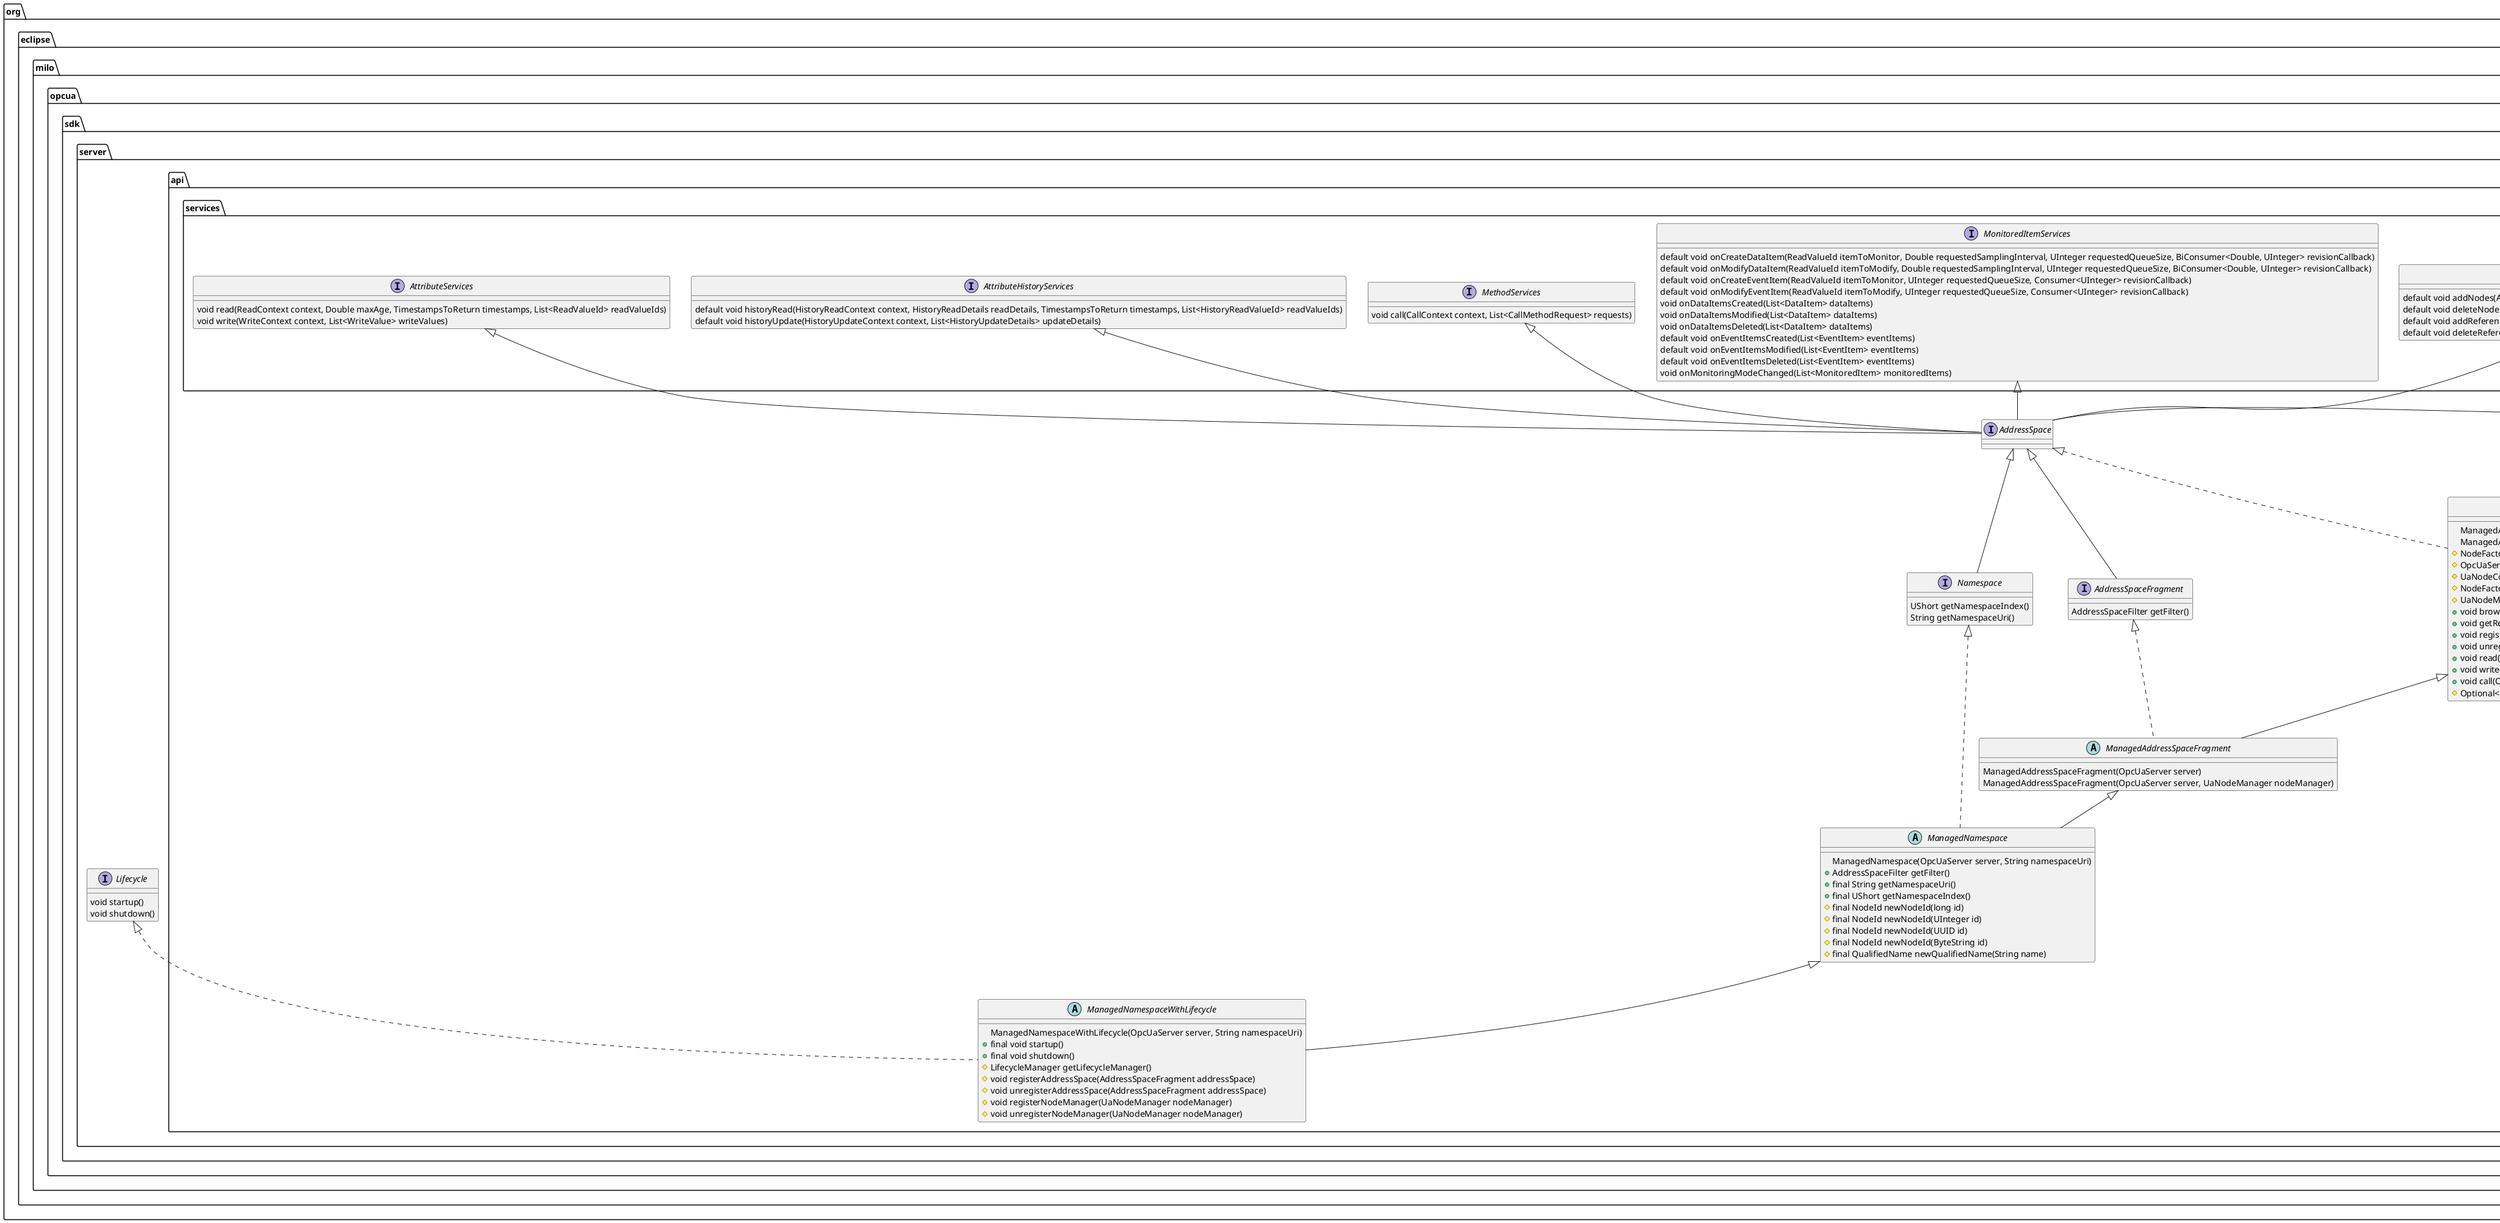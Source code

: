 @startuml


namespace org.eclipse.milo.opcua.sdk.server.api.services {

    interface AttributeServices {
        void read(ReadContext context, Double maxAge, TimestampsToReturn timestamps, List<ReadValueId> readValueIds)
        void write(WriteContext context, List<WriteValue> writeValues)
    }

    interface AttributeHistoryServices {
        default void historyRead(HistoryReadContext context, HistoryReadDetails readDetails, TimestampsToReturn timestamps, List<HistoryReadValueId> readValueIds)
        default void historyUpdate(HistoryUpdateContext context, List<HistoryUpdateDetails> updateDetails)
    }

    interface MethodServices {
        void call(CallContext context, List<CallMethodRequest> requests)
    }

    interface MonitoredItemServices {
        default void onCreateDataItem(ReadValueId itemToMonitor, Double requestedSamplingInterval, UInteger requestedQueueSize, BiConsumer<Double, UInteger> revisionCallback)
        default void onModifyDataItem(ReadValueId itemToModify, Double requestedSamplingInterval, UInteger requestedQueueSize, BiConsumer<Double, UInteger> revisionCallback)
        default void onCreateEventItem(ReadValueId itemToMonitor, UInteger requestedQueueSize, Consumer<UInteger> revisionCallback)
        default void onModifyEventItem(ReadValueId itemToModify, UInteger requestedQueueSize, Consumer<UInteger> revisionCallback)
        void onDataItemsCreated(List<DataItem> dataItems)
        void onDataItemsModified(List<DataItem> dataItems)
        void onDataItemsDeleted(List<DataItem> dataItems)
        default void onEventItemsCreated(List<EventItem> eventItems)
        default void onEventItemsModified(List<EventItem> eventItems)
        default void onEventItemsDeleted(List<EventItem> eventItems)
        void onMonitoringModeChanged(List<MonitoredItem> monitoredItems)
    }

    interface NodeManagementServices {
        default void addNodes(AddNodesContext context, List<AddNodesItem> nodesToAdd)
        default void deleteNodes(DeleteNodesContext context, List<DeleteNodesItem> nodesToDelete)
        default void addReferences(AddReferencesContext context, List<AddReferencesItem> referencesToAdd)
        default void deleteReferences(DeleteReferencesContext context, List<DeleteReferencesItem> referencesToDelete)
    }

    interface ViewServices {
        default void browse(BrowseContext context, NodeId nodeId)
        void browse(BrowseContext context, ViewDescription view, NodeId nodeId)
        void getReferences(BrowseContext context, ViewDescription view, NodeId nodeId)
        default void registerNodes(RegisterNodesContext context, List<NodeId> nodeIds)
        default void unregisterNodes(UnregisterNodesContext context, List<NodeId> nodeIds)
        default UInteger getViewCount()
    }

}

namespace org.eclipse.milo.opcua.sdk.server {

    class OpcUaServer {
    }

    class UaNodeManager {
    }

    interface Lifecycle {
        void startup()
        void shutdown()
    }

}

namespace org.eclipse.milo.opcua.sdk.server.api {
    

    interface AddressSpace {
    }
    org.eclipse.milo.opcua.sdk.server.api.services.AttributeServices <|-- AddressSpace
    org.eclipse.milo.opcua.sdk.server.api.services.AttributeHistoryServices <|-- AddressSpace
    org.eclipse.milo.opcua.sdk.server.api.services.MethodServices <|-- AddressSpace
    org.eclipse.milo.opcua.sdk.server.api.services.MonitoredItemServices <|-- AddressSpace
    org.eclipse.milo.opcua.sdk.server.api.services.NodeManagementServices <|-- AddressSpace
    org.eclipse.milo.opcua.sdk.server.api.services.ViewServices <|-- AddressSpace

    interface Namespace {
        UShort getNamespaceIndex()
        String getNamespaceUri()
    }
    AddressSpace <|-- Namespace

    interface AddressSpaceFragment {
        AddressSpaceFilter getFilter()
    } 
    AddressSpace <|-- AddressSpaceFragment

    abstract class ManagedAddressSpace {
        ManagedAddressSpace(OpcUaServer server)
        ManagedAddressSpace(OpcUaServer server, UaNodeManager nodeManager)
        # NodeFactory createNodeFactory()
        # OpcUaServer getServer()
        # UaNodeContext getNodeContext()
        # NodeFactory getNodeFactory()
        # UaNodeManager getNodeManager()
        + void browse(BrowseContext context, ViewDescription viewDescription, NodeId nodeId)
        + void getReferences(BrowseContext context, ViewDescription viewDescription, NodeId nodeId)
        + void registerNodes(RegisterNodesContext context, List<NodeId> nodeIds)
        + void unregisterNodes(UnregisterNodesContext context, List<NodeId> nodeIds)
        + void read(ReadContext context, Double maxAge, TimestampsToReturn timestamps, List<ReadValueId> readValueIds)
        + void write(WriteContext context, List<WriteValue> writeValues)
        + void call(CallContext context, List<CallMethodRequest> requests)
        # Optional<MethodInvocationHandler> getInvocationHandler(NodeId objectId, NodeId methodId)
    }
    AddressSpace <|.. ManagedAddressSpace
    org.eclipse.milo.opcua.sdk.server.OpcUaServer <-- ManagedAddressSpace
    org.eclipse.milo.opcua.sdk.server.UaNodeManager <-- ManagedAddressSpace : Instantiate

    abstract class ManagedAddressSpaceFragment {
        ManagedAddressSpaceFragment(OpcUaServer server)
        ManagedAddressSpaceFragment(OpcUaServer server, UaNodeManager nodeManager)

    }
    ManagedAddressSpace <|-- ManagedAddressSpaceFragment
    AddressSpaceFragment <|.. ManagedAddressSpaceFragment

    abstract class ManagedNamespace {
        ManagedNamespace(OpcUaServer server, String namespaceUri)
        + AddressSpaceFilter getFilter()
        + final String getNamespaceUri()
        + final UShort getNamespaceIndex()
        # final NodeId newNodeId(long id)
        # final NodeId newNodeId(UInteger id)
        # final NodeId newNodeId(UUID id)
        # final NodeId newNodeId(ByteString id)
        # final QualifiedName newQualifiedName(String name)
    }
    ManagedAddressSpaceFragment <|-- ManagedNamespace
    Namespace <|.. ManagedNamespace


    abstract class ManagedNamespaceWithLifecycle {
        ManagedNamespaceWithLifecycle(OpcUaServer server, String namespaceUri)
        + final void startup()
        + final void shutdown()
        # LifecycleManager getLifecycleManager()
        # void registerAddressSpace(AddressSpaceFragment addressSpace)
        # void unregisterAddressSpace(AddressSpaceFragment addressSpace)
        # void registerNodeManager(UaNodeManager nodeManager)
        # void unregisterNodeManager(UaNodeManager nodeManager)
    }
    ManagedNamespace <|-- ManagedNamespaceWithLifecycle
    org.eclipse.milo.opcua.sdk.server.Lifecycle <|.. ManagedNamespaceWithLifecycle



}

@enduml
